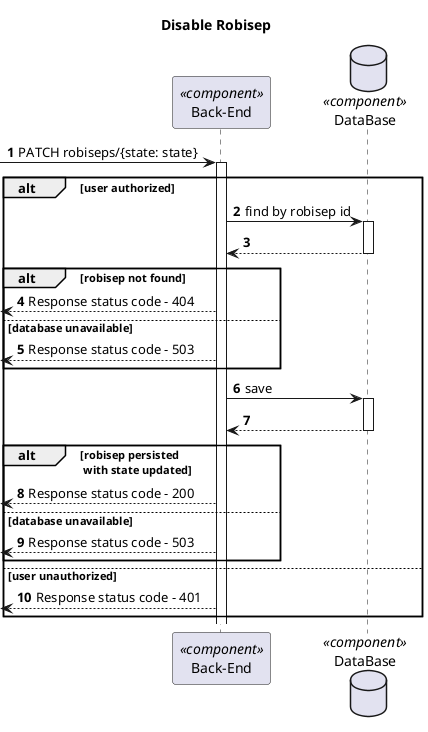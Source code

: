 @startuml Process View - Level 3

autonumber
skinparam packageStyle rect

title Disable Robisep

participant "Back-End" as BE <<component>>
database "DataBase" as DB <<component>>

-> BE: PATCH robiseps/{state: state}

alt user authorized

'Find by Robisep ID'

activate BE

BE -> DB: find by robisep id

activate DB

DB --> BE:

deactivate DB

alt robisep not found

  <-- BE: Response status code - 404

else database unavailable

  <-- BE: Response status code - 503

end

'Persist Robisep with state updated'
BE -> DB: save

activate DB

DB --> BE:

deactivate DB

alt robisep persisted\n with state updated

  <-- BE: Response status code - 200

else database unavailable

  <-- BE: Response status code - 503

end

else user unauthorized

  <-- BE: Response status code - 401

end

@enduml